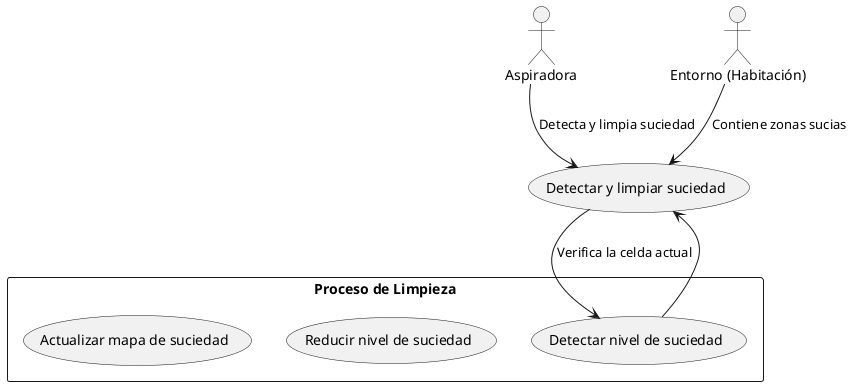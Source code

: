 @startuml
actor "Aspiradora" as Aspiradora
actor "Entorno (Habitación)" as Habitacion

usecase "Detectar y limpiar suciedad" as C3

Aspiradora --> C3 : "Detecta y limpia suciedad"
Habitacion --> C3 : "Contiene zonas sucias"

rectangle "Proceso de Limpieza" {
    usecase "Detectar nivel de suciedad" as C3_1
    usecase "Reducir nivel de suciedad" as C3_2
    usecase "Actualizar mapa de suciedad" as C3_3
}

C3 --> C3_1 : "Verifica la celda actual"
C3_1 --> C3
